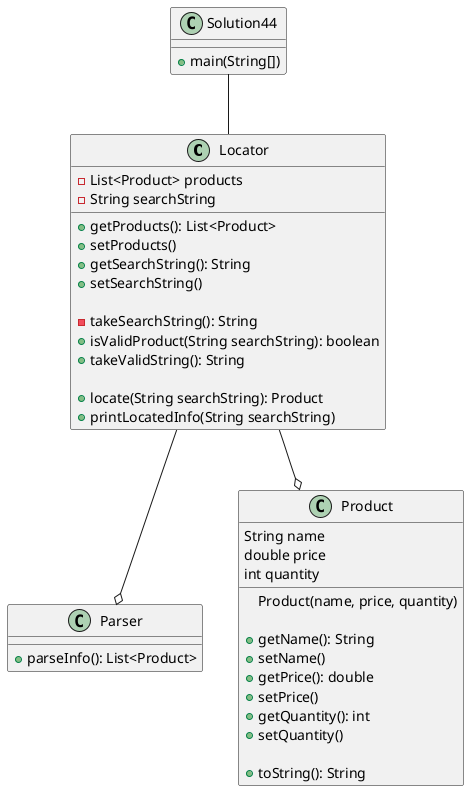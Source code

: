 @startuml

class Locator
{
    -List<Product> products
    -String searchString

    +getProducts(): List<Product>
    +setProducts()
    'this is where the information is parsed and set
    'parseInfo called
    +getSearchString(): String
    +setSearchString()

    -takeSearchString(): String
    'prompts user for search string
    +isValidProduct(String searchString): boolean
    'determines if search string is contained in product list
    +takeValidString(): String
    'calls takeSearchString and isValidProduct
    'loops until valid product is found

    +locate(String searchString): Product
    'takes in valid product name
    'returns corresponding product
    +printLocatedInfo(String searchString)
    'prints info for valid product
}

class Parser
{
    +parseInfo(): List<Product>
    'opens up the file
    'creates json elements and objects
    'converts the json objects to java objects
    'puts objects in list
    'returns list
}

class Product
{
    String name
    double price
    int quantity

    Product(name, price, quantity)

    'getters and setters
    +getName(): String
    +setName()
    +getPrice(): double
    +setPrice()
    +getQuantity(): int
    +setQuantity()

    +toString(): String
    'formats the printing
}

class Solution44
{
    +main(String[])
    'calls takeValidString, locate, and printLocatedInfo
}

Solution44 -- Locator
Locator --o Parser
Locator --o Product

@enduml